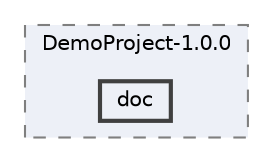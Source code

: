 digraph "build/release/package/_CPack_Packages/Linux/TGZ/DemoProject-1.0.0/doc"
{
 // LATEX_PDF_SIZE
  bgcolor="transparent";
  edge [fontname=Helvetica,fontsize=10,labelfontname=Helvetica,labelfontsize=10];
  node [fontname=Helvetica,fontsize=10,shape=box,height=0.2,width=0.4];
  compound=true
  subgraph clusterdir_77ecae51a2485916720f83b2908ef8d1 {
    graph [ bgcolor="#edf0f7", pencolor="grey50", label="DemoProject-1.0.0", fontname=Helvetica,fontsize=10 style="filled,dashed", URL="dir_77ecae51a2485916720f83b2908ef8d1.html",tooltip=""]
  dir_764468e3e00f4fd506c826efe9a4792e [label="doc", fillcolor="#edf0f7", color="grey25", style="filled,bold", URL="dir_764468e3e00f4fd506c826efe9a4792e.html",tooltip=""];
  }
}
